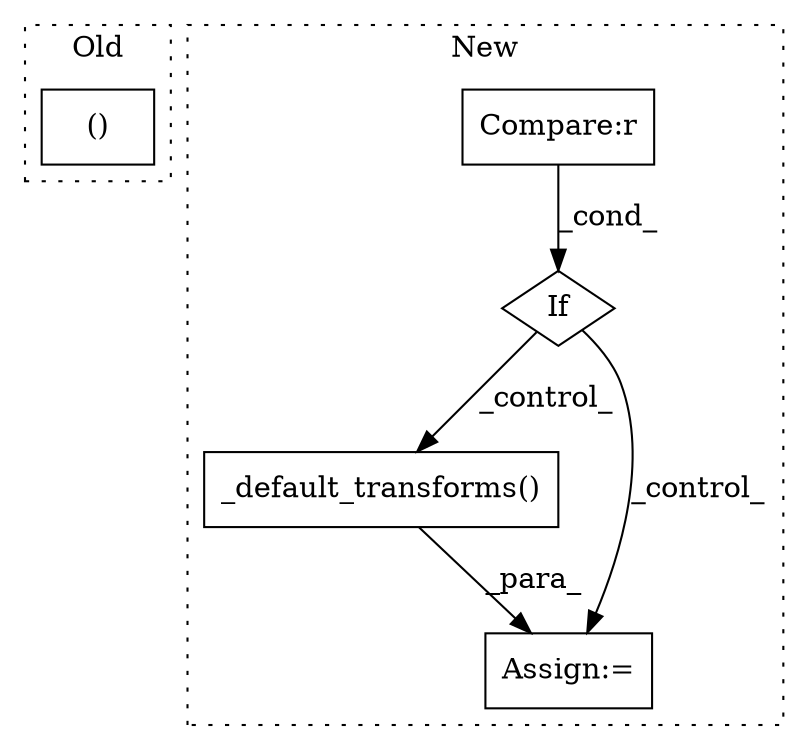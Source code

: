 digraph G {
subgraph cluster0 {
1 [label="()" a="54" s="1033" l="11" shape="box"];
label = "Old";
style="dotted";
}
subgraph cluster1 {
2 [label="_default_transforms()" a="75" s="1530" l="26" shape="box"];
3 [label="If" a="96" s="1482" l="3" shape="diamond"];
4 [label="Compare:r" a="40" s="1485" l="18" shape="box"];
5 [label="Assign:=" a="68" s="1527" l="3" shape="box"];
label = "New";
style="dotted";
}
2 -> 5 [label="_para_"];
3 -> 2 [label="_control_"];
3 -> 5 [label="_control_"];
4 -> 3 [label="_cond_"];
}